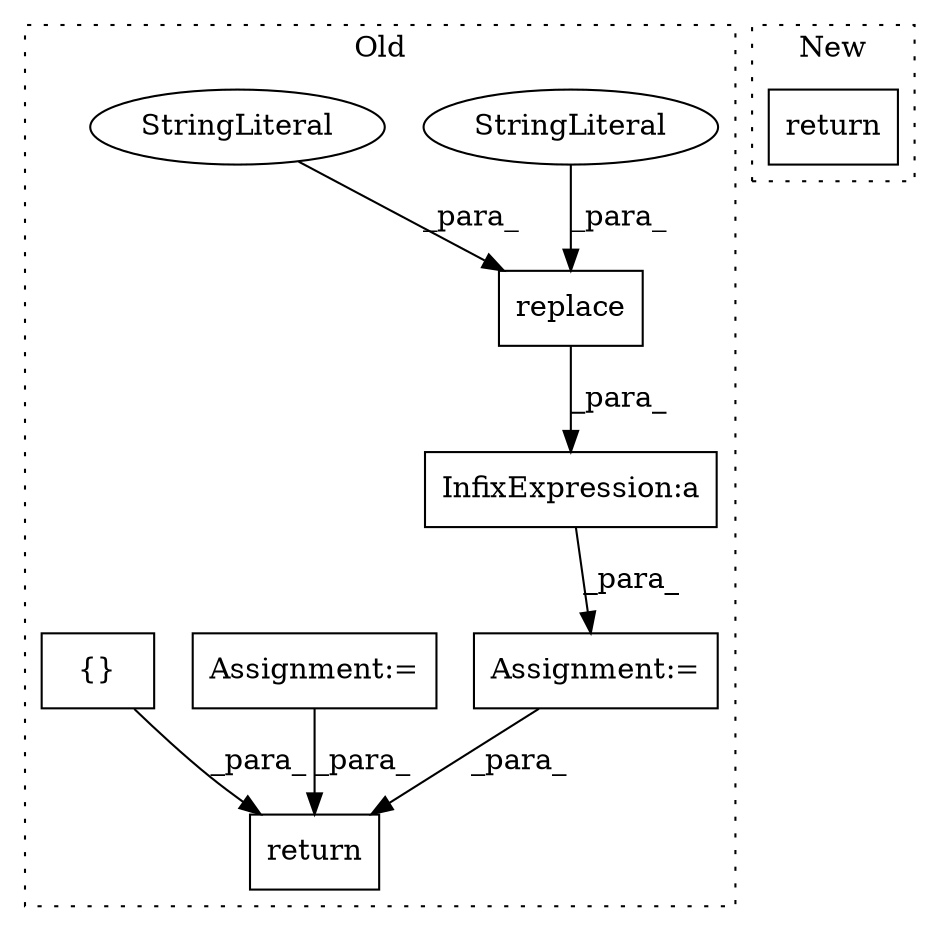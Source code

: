 digraph G {
subgraph cluster0 {
1 [label="replace" a="32" s="6170,6185" l="8,1" shape="box"];
3 [label="StringLiteral" a="45" s="6182" l="3" shape="ellipse"];
4 [label="StringLiteral" a="45" s="6178" l="3" shape="ellipse"];
5 [label="return" a="41" s="6386" l="7" shape="box"];
6 [label="Assignment:=" a="7" s="6131" l="1" shape="box"];
7 [label="Assignment:=" a="7" s="6038" l="6" shape="box"];
8 [label="InfixExpression:a" a="27" s="6162" l="3" shape="box"];
9 [label="{}" a="4" s="6272,6288" l="1,1" shape="box"];
label = "Old";
style="dotted";
}
subgraph cluster1 {
2 [label="return" a="41" s="6862" l="7" shape="box"];
label = "New";
style="dotted";
}
1 -> 8 [label="_para_"];
3 -> 1 [label="_para_"];
4 -> 1 [label="_para_"];
6 -> 5 [label="_para_"];
7 -> 5 [label="_para_"];
8 -> 6 [label="_para_"];
9 -> 5 [label="_para_"];
}
